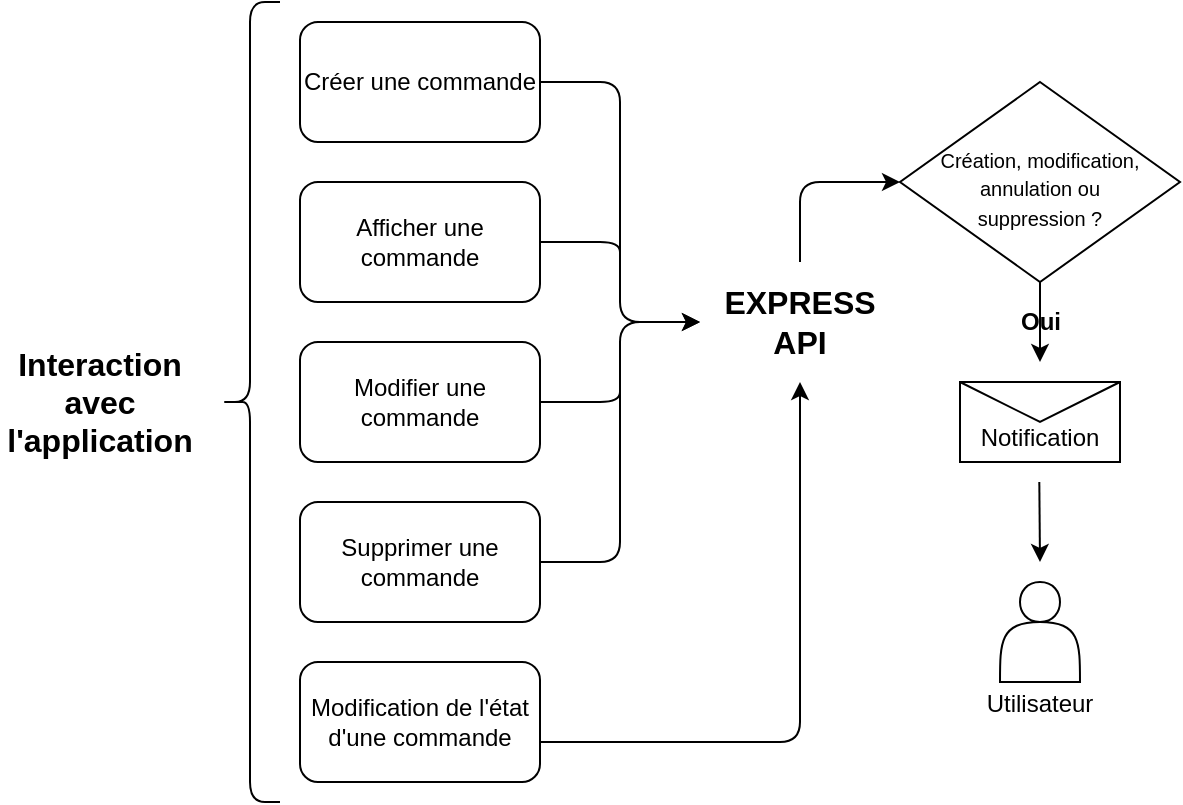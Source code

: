 <mxfile version="14.1.8" type="device"><diagram id="_SEBqKUU43GhI6oi_CuC" name="Page-1"><mxGraphModel dx="982" dy="568" grid="1" gridSize="10" guides="1" tooltips="1" connect="1" arrows="1" fold="1" page="1" pageScale="1" pageWidth="827" pageHeight="1169" math="0" shadow="0"><root><mxCell id="0"/><mxCell id="1" parent="0"/><mxCell id="ZQPLXM5_cIdNZcc5L3PG-1" value="Créer une commande" style="rounded=1;whiteSpace=wrap;html=1;" parent="1" vertex="1"><mxGeometry x="170" y="30" width="120" height="60" as="geometry"/></mxCell><mxCell id="ZQPLXM5_cIdNZcc5L3PG-2" value="Modifier une commande" style="rounded=1;whiteSpace=wrap;html=1;" parent="1" vertex="1"><mxGeometry x="170" y="190" width="120" height="60" as="geometry"/></mxCell><mxCell id="ZQPLXM5_cIdNZcc5L3PG-3" value="Supprimer une commande" style="rounded=1;whiteSpace=wrap;html=1;" parent="1" vertex="1"><mxGeometry x="170" y="270" width="120" height="60" as="geometry"/></mxCell><mxCell id="ZQPLXM5_cIdNZcc5L3PG-5" value="Afficher une commande" style="rounded=1;whiteSpace=wrap;html=1;" parent="1" vertex="1"><mxGeometry x="170" y="110" width="120" height="60" as="geometry"/></mxCell><mxCell id="ZQPLXM5_cIdNZcc5L3PG-6" value="" style="endArrow=classic;html=1;edgeStyle=orthogonalEdgeStyle;exitX=1;exitY=0.5;exitDx=0;exitDy=0;" parent="1" source="ZQPLXM5_cIdNZcc5L3PG-1" edge="1"><mxGeometry width="50" height="50" relative="1" as="geometry"><mxPoint x="430" y="210" as="sourcePoint"/><mxPoint x="370" y="180" as="targetPoint"/><Array as="points"><mxPoint x="330" y="60"/><mxPoint x="330" y="180"/></Array></mxGeometry></mxCell><mxCell id="ZQPLXM5_cIdNZcc5L3PG-7" value="" style="endArrow=none;html=1;endFill=0;exitX=1;exitY=0.5;exitDx=0;exitDy=0;edgeStyle=orthogonalEdgeStyle;" parent="1" source="ZQPLXM5_cIdNZcc5L3PG-5" edge="1"><mxGeometry width="50" height="50" relative="1" as="geometry"><mxPoint x="300" y="139.66" as="sourcePoint"/><mxPoint x="330" y="150" as="targetPoint"/><Array as="points"><mxPoint x="330" y="140"/></Array></mxGeometry></mxCell><mxCell id="ZQPLXM5_cIdNZcc5L3PG-10" value="" style="endArrow=classic;html=1;edgeStyle=orthogonalEdgeStyle;exitX=1;exitY=0.5;exitDx=0;exitDy=0;" parent="1" source="ZQPLXM5_cIdNZcc5L3PG-3" edge="1"><mxGeometry width="50" height="50" relative="1" as="geometry"><mxPoint x="290" y="60" as="sourcePoint"/><mxPoint x="370" y="180" as="targetPoint"/><Array as="points"><mxPoint x="330" y="300"/><mxPoint x="330" y="180"/></Array></mxGeometry></mxCell><mxCell id="ZQPLXM5_cIdNZcc5L3PG-11" value="" style="endArrow=none;html=1;endFill=0;exitX=1;exitY=0.5;exitDx=0;exitDy=0;edgeStyle=orthogonalEdgeStyle;" parent="1" source="ZQPLXM5_cIdNZcc5L3PG-2" edge="1"><mxGeometry width="50" height="50" relative="1" as="geometry"><mxPoint x="320" y="210" as="sourcePoint"/><mxPoint x="330" y="210" as="targetPoint"/><Array as="points"><mxPoint x="330" y="220"/></Array></mxGeometry></mxCell><mxCell id="ZQPLXM5_cIdNZcc5L3PG-12" value="&lt;b&gt;&lt;font style=&quot;font-size: 16px&quot;&gt;EXPRESS&lt;br&gt;API&lt;br&gt;&lt;/font&gt;&lt;/b&gt;" style="text;html=1;strokeColor=none;fillColor=none;align=center;verticalAlign=middle;whiteSpace=wrap;rounded=0;" parent="1" vertex="1"><mxGeometry x="380" y="160" width="80" height="40" as="geometry"/></mxCell><mxCell id="ZQPLXM5_cIdNZcc5L3PG-14" value="&lt;br&gt;Notification" style="shape=message;html=1;whiteSpace=wrap;html=1;outlineConnect=0;" parent="1" vertex="1"><mxGeometry x="500" y="210" width="80" height="40" as="geometry"/></mxCell><mxCell id="ZQPLXM5_cIdNZcc5L3PG-15" value="" style="shape=curlyBracket;whiteSpace=wrap;html=1;rounded=1;" parent="1" vertex="1"><mxGeometry x="130" y="20" width="30" height="400" as="geometry"/></mxCell><mxCell id="ZQPLXM5_cIdNZcc5L3PG-17" value="&lt;b&gt;&lt;font style=&quot;font-size: 16px&quot;&gt;Interaction avec l'application&lt;br&gt;&lt;/font&gt;&lt;/b&gt;" style="text;html=1;strokeColor=none;fillColor=none;align=center;verticalAlign=middle;whiteSpace=wrap;rounded=0;" parent="1" vertex="1"><mxGeometry x="20" y="190" width="100" height="60" as="geometry"/></mxCell><mxCell id="ZQPLXM5_cIdNZcc5L3PG-18" value="Modification de l'état d'une commande" style="rounded=1;whiteSpace=wrap;html=1;" parent="1" vertex="1"><mxGeometry x="170" y="350" width="120" height="60" as="geometry"/></mxCell><mxCell id="ZQPLXM5_cIdNZcc5L3PG-19" value="" style="endArrow=classic;html=1;edgeStyle=orthogonalEdgeStyle;exitX=1;exitY=0.667;exitDx=0;exitDy=0;exitPerimeter=0;" parent="1" source="ZQPLXM5_cIdNZcc5L3PG-18" edge="1"><mxGeometry width="50" height="50" relative="1" as="geometry"><mxPoint x="310" y="380" as="sourcePoint"/><mxPoint x="420" y="210" as="targetPoint"/><Array as="points"><mxPoint x="420" y="390"/><mxPoint x="420" y="210"/></Array></mxGeometry></mxCell><mxCell id="ZQPLXM5_cIdNZcc5L3PG-21" value="" style="endArrow=classic;html=1;" parent="1" edge="1"><mxGeometry width="50" height="50" relative="1" as="geometry"><mxPoint x="539.66" y="260" as="sourcePoint"/><mxPoint x="540" y="300" as="targetPoint"/></mxGeometry></mxCell><mxCell id="ZQPLXM5_cIdNZcc5L3PG-22" value="&lt;br&gt;&lt;br&gt;&lt;br&gt;&lt;br&gt;&lt;br&gt;Utilisateur" style="shape=actor;whiteSpace=wrap;html=1;" parent="1" vertex="1"><mxGeometry x="520" y="310" width="40" height="50" as="geometry"/></mxCell><mxCell id="PJWTDvBVXiO4r8a3fWPh-1" value="" style="endArrow=classic;html=1;edgeStyle=orthogonalEdgeStyle;entryX=0;entryY=0.5;entryDx=0;entryDy=0;" parent="1" target="PJWTDvBVXiO4r8a3fWPh-2" edge="1"><mxGeometry width="50" height="50" relative="1" as="geometry"><mxPoint x="420" y="150" as="sourcePoint"/><mxPoint x="480" y="50" as="targetPoint"/><Array as="points"><mxPoint x="420" y="110"/></Array></mxGeometry></mxCell><mxCell id="PJWTDvBVXiO4r8a3fWPh-2" value="&lt;font style=&quot;font-size: 10px ; line-height: 120%&quot;&gt;Création, modification,&lt;br&gt;annulation ou&lt;br&gt;suppression ?&lt;/font&gt;" style="rhombus;whiteSpace=wrap;html=1;spacingTop=6;" parent="1" vertex="1"><mxGeometry x="470" y="60" width="140" height="100" as="geometry"/></mxCell><mxCell id="PJWTDvBVXiO4r8a3fWPh-3" value="" style="endArrow=classic;html=1;exitX=0.5;exitY=1;exitDx=0;exitDy=0;" parent="1" source="PJWTDvBVXiO4r8a3fWPh-2" edge="1"><mxGeometry width="50" height="50" relative="1" as="geometry"><mxPoint x="560" y="160" as="sourcePoint"/><mxPoint x="540" y="200" as="targetPoint"/></mxGeometry></mxCell><mxCell id="PJWTDvBVXiO4r8a3fWPh-4" value="Oui" style="edgeLabel;html=1;align=center;verticalAlign=middle;resizable=0;points=[];labelBackgroundColor=none;fontStyle=1;fontSize=12;labelBorderColor=none;" parent="PJWTDvBVXiO4r8a3fWPh-3" vertex="1" connectable="0"><mxGeometry x="-0.607" y="2" relative="1" as="geometry"><mxPoint x="-2" y="12" as="offset"/></mxGeometry></mxCell></root></mxGraphModel></diagram></mxfile>